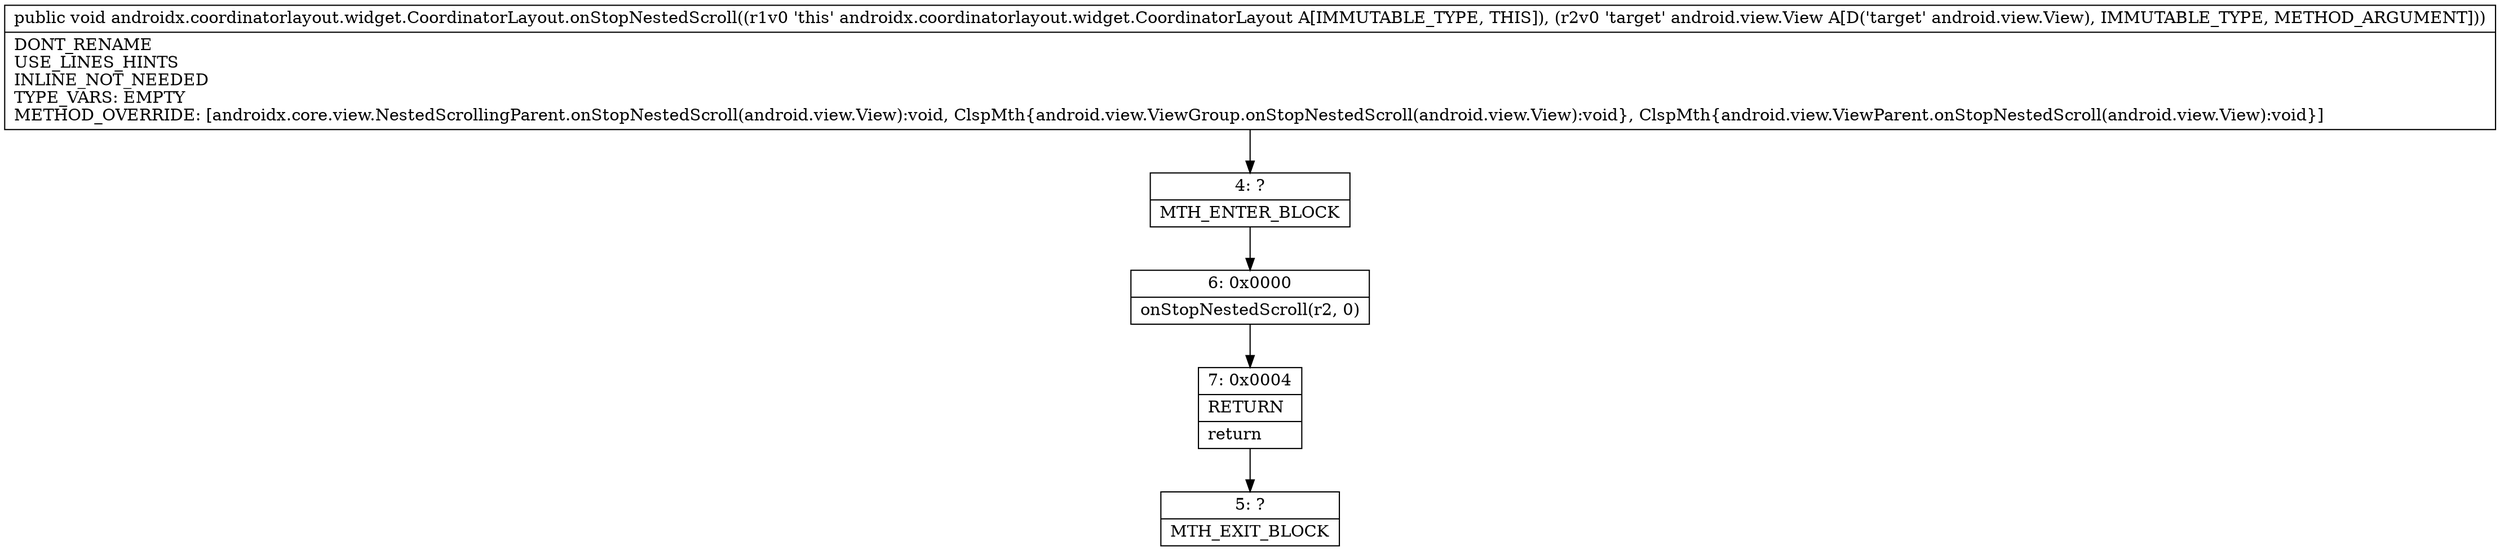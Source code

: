 digraph "CFG forandroidx.coordinatorlayout.widget.CoordinatorLayout.onStopNestedScroll(Landroid\/view\/View;)V" {
Node_4 [shape=record,label="{4\:\ ?|MTH_ENTER_BLOCK\l}"];
Node_6 [shape=record,label="{6\:\ 0x0000|onStopNestedScroll(r2, 0)\l}"];
Node_7 [shape=record,label="{7\:\ 0x0004|RETURN\l|return\l}"];
Node_5 [shape=record,label="{5\:\ ?|MTH_EXIT_BLOCK\l}"];
MethodNode[shape=record,label="{public void androidx.coordinatorlayout.widget.CoordinatorLayout.onStopNestedScroll((r1v0 'this' androidx.coordinatorlayout.widget.CoordinatorLayout A[IMMUTABLE_TYPE, THIS]), (r2v0 'target' android.view.View A[D('target' android.view.View), IMMUTABLE_TYPE, METHOD_ARGUMENT]))  | DONT_RENAME\lUSE_LINES_HINTS\lINLINE_NOT_NEEDED\lTYPE_VARS: EMPTY\lMETHOD_OVERRIDE: [androidx.core.view.NestedScrollingParent.onStopNestedScroll(android.view.View):void, ClspMth\{android.view.ViewGroup.onStopNestedScroll(android.view.View):void\}, ClspMth\{android.view.ViewParent.onStopNestedScroll(android.view.View):void\}]\l}"];
MethodNode -> Node_4;Node_4 -> Node_6;
Node_6 -> Node_7;
Node_7 -> Node_5;
}

